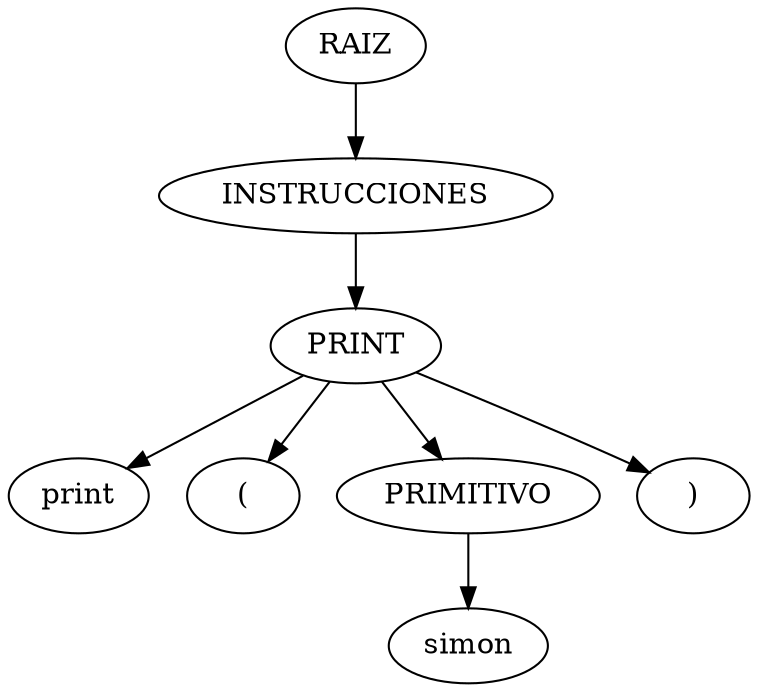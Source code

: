 digraph {
n0[label="RAIZ"];
n1[label="INSTRUCCIONES"];
n0->n1;
n2[label="PRINT"];
n1->n2;
n3[label="print"];
n2->n3;
n4[label="("];
n2->n4;
n5[label="PRIMITIVO"];
n2->n5;
n6[label="simon"];
n5->n6;
n7[label=")"];
n2->n7;
}